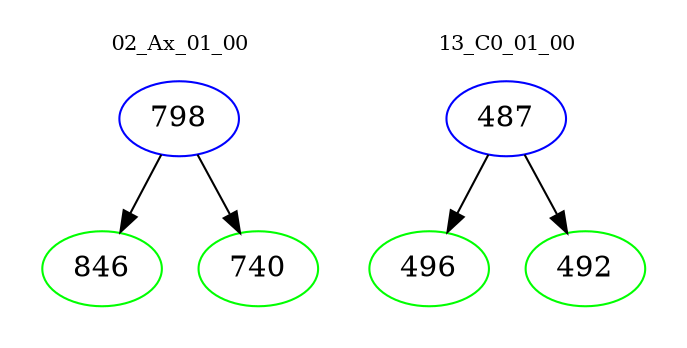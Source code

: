 digraph{
subgraph cluster_0 {
color = white
label = "02_Ax_01_00";
fontsize=10;
T0_798 [label="798", color="blue"]
T0_798 -> T0_846 [color="black"]
T0_846 [label="846", color="green"]
T0_798 -> T0_740 [color="black"]
T0_740 [label="740", color="green"]
}
subgraph cluster_1 {
color = white
label = "13_C0_01_00";
fontsize=10;
T1_487 [label="487", color="blue"]
T1_487 -> T1_496 [color="black"]
T1_496 [label="496", color="green"]
T1_487 -> T1_492 [color="black"]
T1_492 [label="492", color="green"]
}
}
